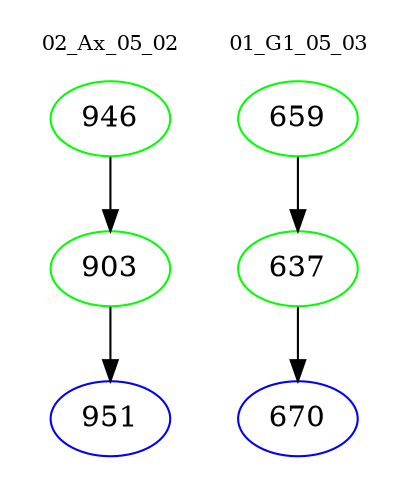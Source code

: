 digraph{
subgraph cluster_0 {
color = white
label = "02_Ax_05_02";
fontsize=10;
T0_946 [label="946", color="green"]
T0_946 -> T0_903 [color="black"]
T0_903 [label="903", color="green"]
T0_903 -> T0_951 [color="black"]
T0_951 [label="951", color="blue"]
}
subgraph cluster_1 {
color = white
label = "01_G1_05_03";
fontsize=10;
T1_659 [label="659", color="green"]
T1_659 -> T1_637 [color="black"]
T1_637 [label="637", color="green"]
T1_637 -> T1_670 [color="black"]
T1_670 [label="670", color="blue"]
}
}
